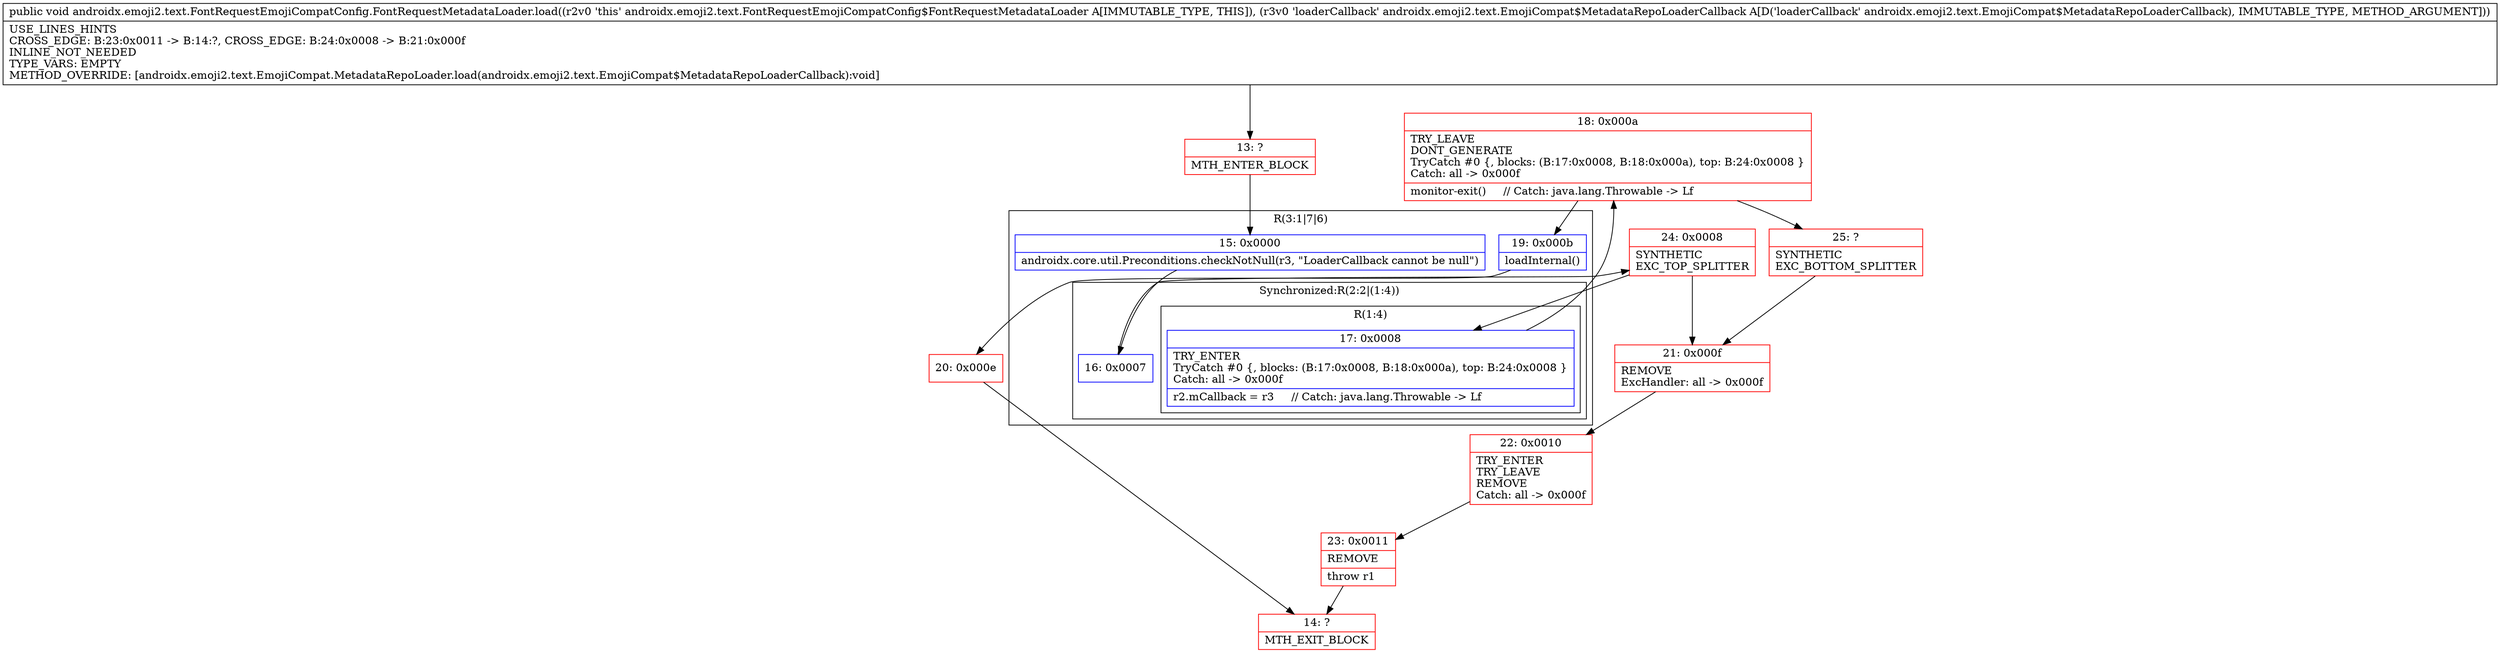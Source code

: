 digraph "CFG forandroidx.emoji2.text.FontRequestEmojiCompatConfig.FontRequestMetadataLoader.load(Landroidx\/emoji2\/text\/EmojiCompat$MetadataRepoLoaderCallback;)V" {
subgraph cluster_Region_1611862700 {
label = "R(3:1|7|6)";
node [shape=record,color=blue];
Node_15 [shape=record,label="{15\:\ 0x0000|androidx.core.util.Preconditions.checkNotNull(r3, \"LoaderCallback cannot be null\")\l}"];
subgraph cluster_SynchronizedRegion_1158288994 {
label = "Synchronized:R(2:2|(1:4))";
node [shape=record,color=blue];
Node_16 [shape=record,label="{16\:\ 0x0007}"];
subgraph cluster_Region_1074768124 {
label = "R(1:4)";
node [shape=record,color=blue];
Node_17 [shape=record,label="{17\:\ 0x0008|TRY_ENTER\lTryCatch #0 \{, blocks: (B:17:0x0008, B:18:0x000a), top: B:24:0x0008 \}\lCatch: all \-\> 0x000f\l|r2.mCallback = r3     \/\/ Catch: java.lang.Throwable \-\> Lf\l}"];
}
}
Node_19 [shape=record,label="{19\:\ 0x000b|loadInternal()\l}"];
}
Node_13 [shape=record,color=red,label="{13\:\ ?|MTH_ENTER_BLOCK\l}"];
Node_24 [shape=record,color=red,label="{24\:\ 0x0008|SYNTHETIC\lEXC_TOP_SPLITTER\l}"];
Node_18 [shape=record,color=red,label="{18\:\ 0x000a|TRY_LEAVE\lDONT_GENERATE\lTryCatch #0 \{, blocks: (B:17:0x0008, B:18:0x000a), top: B:24:0x0008 \}\lCatch: all \-\> 0x000f\l|monitor\-exit()     \/\/ Catch: java.lang.Throwable \-\> Lf\l}"];
Node_20 [shape=record,color=red,label="{20\:\ 0x000e}"];
Node_14 [shape=record,color=red,label="{14\:\ ?|MTH_EXIT_BLOCK\l}"];
Node_25 [shape=record,color=red,label="{25\:\ ?|SYNTHETIC\lEXC_BOTTOM_SPLITTER\l}"];
Node_21 [shape=record,color=red,label="{21\:\ 0x000f|REMOVE\lExcHandler: all \-\> 0x000f\l}"];
Node_22 [shape=record,color=red,label="{22\:\ 0x0010|TRY_ENTER\lTRY_LEAVE\lREMOVE\lCatch: all \-\> 0x000f\l}"];
Node_23 [shape=record,color=red,label="{23\:\ 0x0011|REMOVE\l|throw r1\l}"];
MethodNode[shape=record,label="{public void androidx.emoji2.text.FontRequestEmojiCompatConfig.FontRequestMetadataLoader.load((r2v0 'this' androidx.emoji2.text.FontRequestEmojiCompatConfig$FontRequestMetadataLoader A[IMMUTABLE_TYPE, THIS]), (r3v0 'loaderCallback' androidx.emoji2.text.EmojiCompat$MetadataRepoLoaderCallback A[D('loaderCallback' androidx.emoji2.text.EmojiCompat$MetadataRepoLoaderCallback), IMMUTABLE_TYPE, METHOD_ARGUMENT]))  | USE_LINES_HINTS\lCROSS_EDGE: B:23:0x0011 \-\> B:14:?, CROSS_EDGE: B:24:0x0008 \-\> B:21:0x000f\lINLINE_NOT_NEEDED\lTYPE_VARS: EMPTY\lMETHOD_OVERRIDE: [androidx.emoji2.text.EmojiCompat.MetadataRepoLoader.load(androidx.emoji2.text.EmojiCompat$MetadataRepoLoaderCallback):void]\l}"];
MethodNode -> Node_13;Node_15 -> Node_16;
Node_16 -> Node_24;
Node_17 -> Node_18;
Node_19 -> Node_20;
Node_13 -> Node_15;
Node_24 -> Node_17;
Node_24 -> Node_21;
Node_18 -> Node_19;
Node_18 -> Node_25;
Node_20 -> Node_14;
Node_25 -> Node_21;
Node_21 -> Node_22;
Node_22 -> Node_23;
Node_23 -> Node_14;
}

